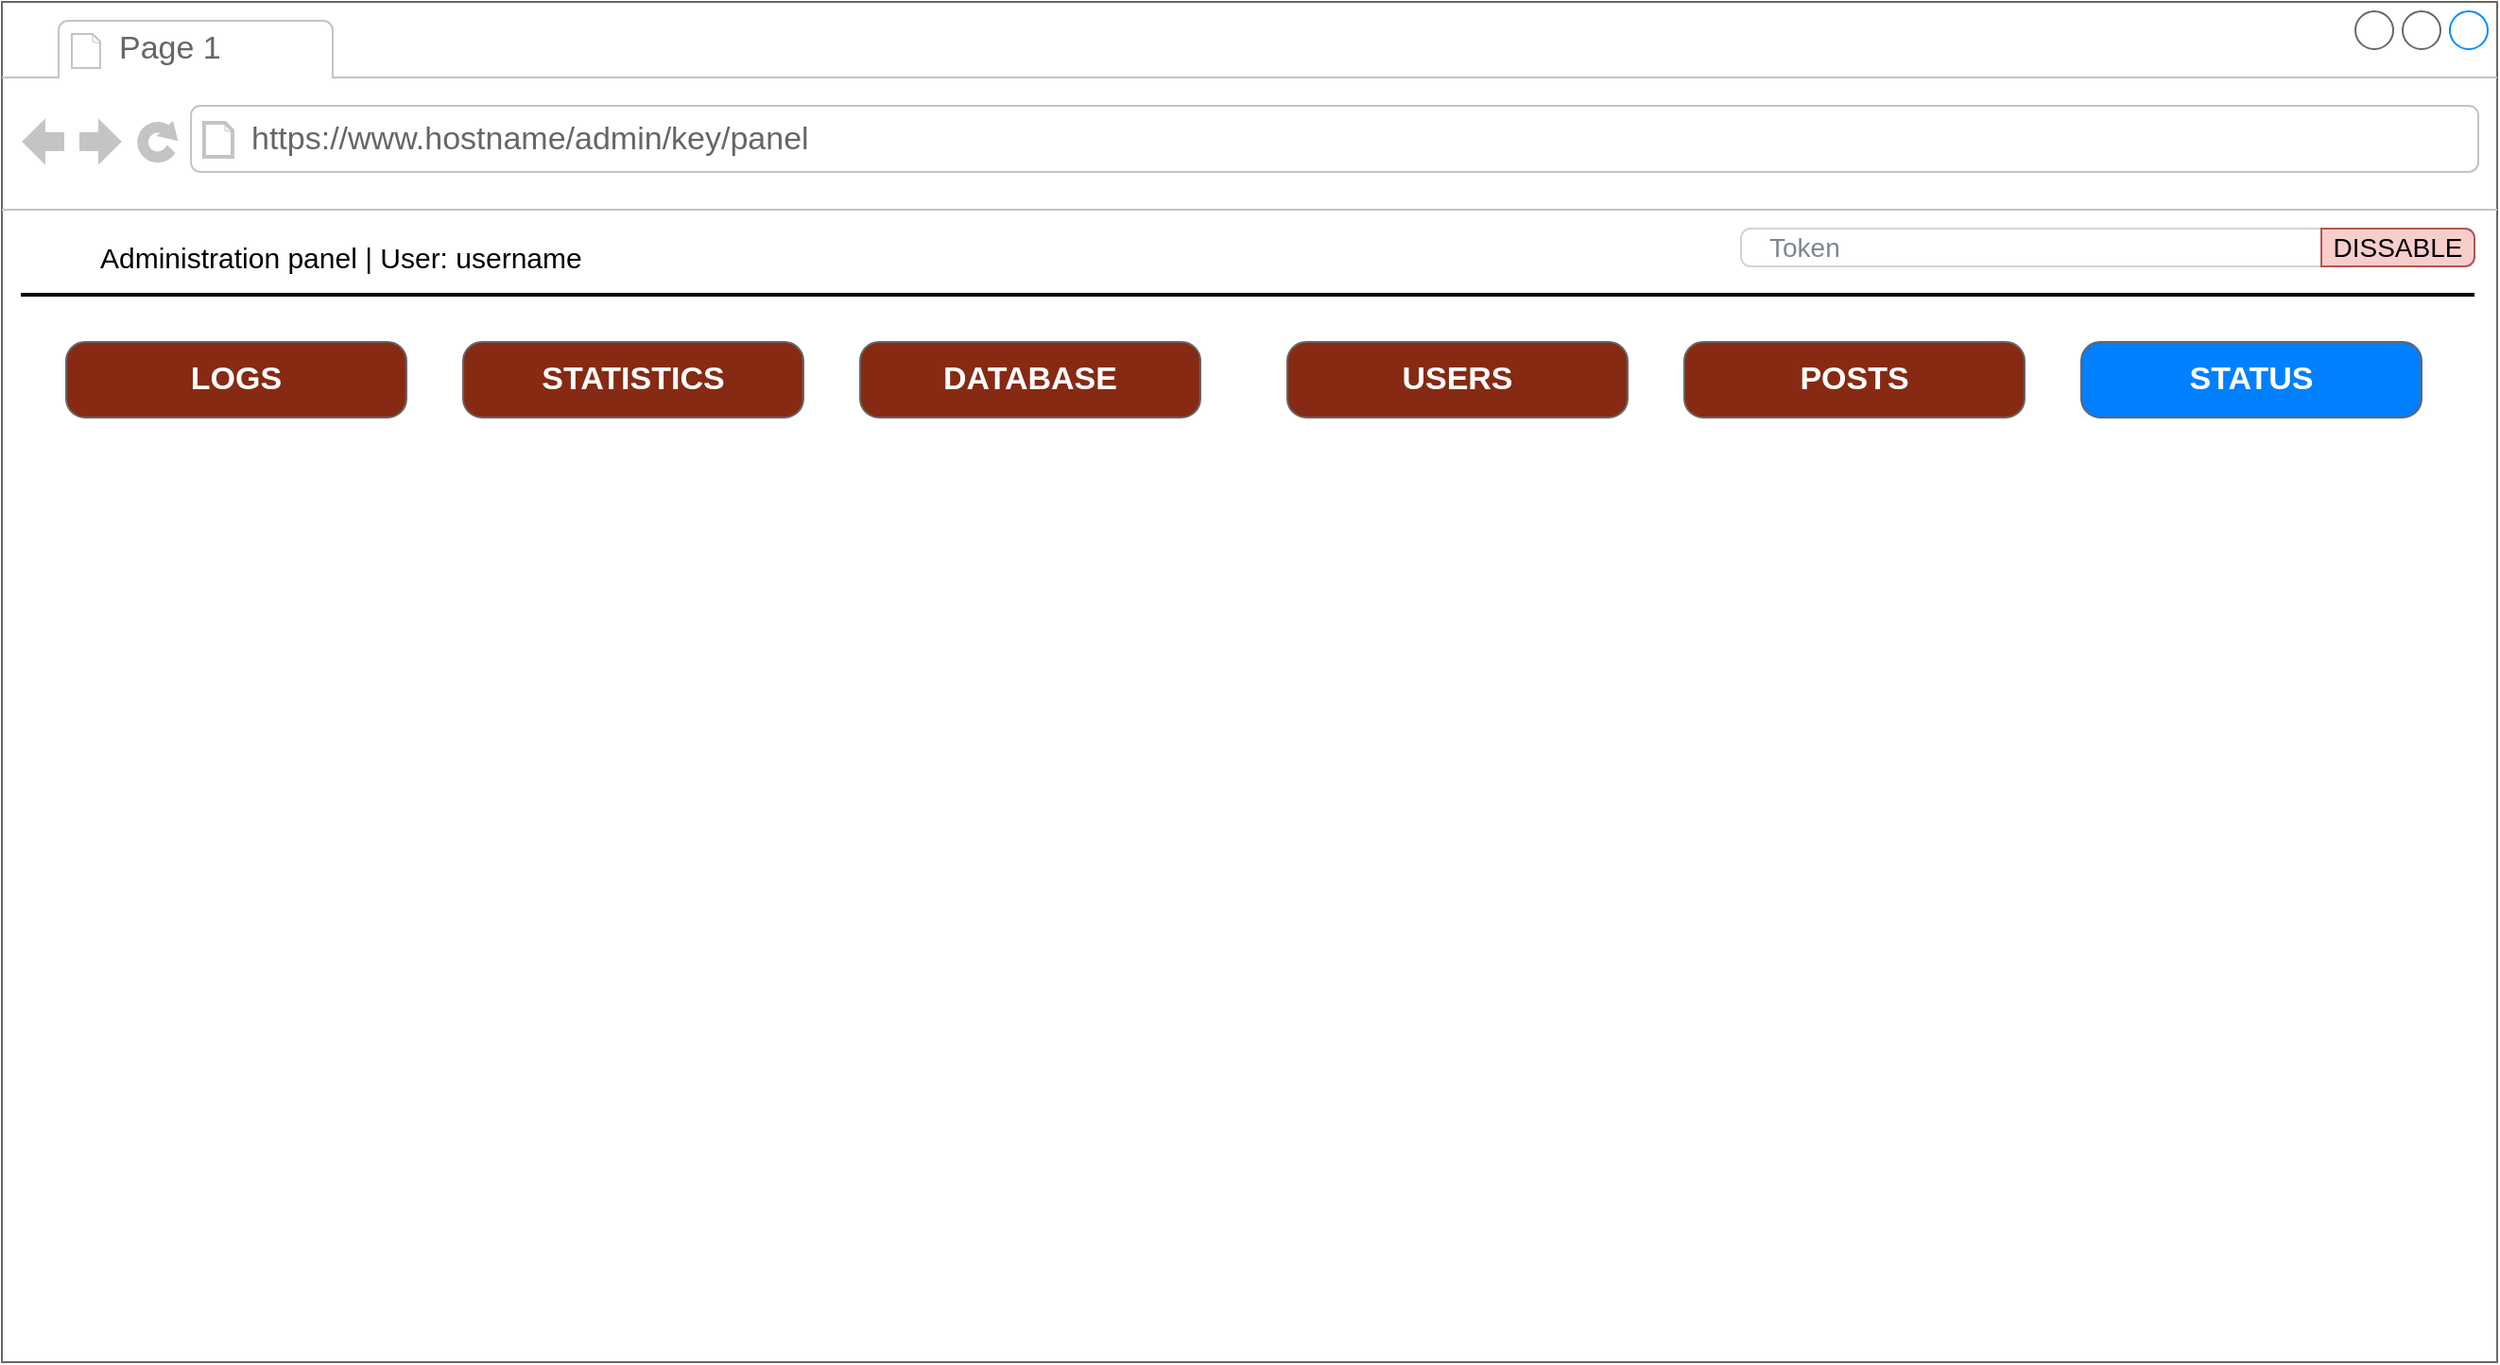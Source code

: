 <mxfile version="24.7.16">
  <diagram name="Страница — 1" id="I9b2rhlldtggpzdVo2Wk">
    <mxGraphModel dx="4300" dy="-2899" grid="1" gridSize="10" guides="1" tooltips="1" connect="1" arrows="1" fold="1" page="1" pageScale="1" pageWidth="827" pageHeight="1169" background="#ffffff" math="0" shadow="0">
      <root>
        <mxCell id="0" />
        <mxCell id="1" parent="0" />
        <mxCell id="IYKv4-9v9WQwq1Tj8tWP-290" value="" style="strokeWidth=1;shadow=0;dashed=0;align=left;html=1;shape=mxgraph.mockup.containers.browserWindow;rSize=0;strokeColor=#666666;strokeColor2=#008cff;strokeColor3=#c4c4c4;mainText=,;recursiveResize=0;" parent="1" vertex="1">
          <mxGeometry x="-246" y="4901" width="1320" height="720" as="geometry" />
        </mxCell>
        <mxCell id="IYKv4-9v9WQwq1Tj8tWP-291" value="Page 1" style="strokeWidth=1;shadow=0;dashed=0;align=center;html=1;shape=mxgraph.mockup.containers.anchor;fontSize=17;fontColor=#666666;align=left;whiteSpace=wrap;" parent="IYKv4-9v9WQwq1Tj8tWP-290" vertex="1">
          <mxGeometry x="60" y="12" width="110" height="26" as="geometry" />
        </mxCell>
        <mxCell id="IYKv4-9v9WQwq1Tj8tWP-292" value="https://www.hostname/admin/key/panel" style="strokeWidth=1;shadow=0;dashed=0;align=center;html=1;shape=mxgraph.mockup.containers.anchor;rSize=0;fontSize=17;fontColor=#666666;align=left;" parent="IYKv4-9v9WQwq1Tj8tWP-290" vertex="1">
          <mxGeometry x="130" y="60" width="250" height="26" as="geometry" />
        </mxCell>
        <mxCell id="IYKv4-9v9WQwq1Tj8tWP-293" value="Token" style="html=1;shadow=0;dashed=0;shape=mxgraph.bootstrap.rrect;rSize=5;strokeColor=#CED4DA;html=1;whiteSpace=wrap;fillColor=#FFFFFF;fontColor=#7D868C;align=left;spacingLeft=0;spacing=15;fontSize=14;" parent="IYKv4-9v9WQwq1Tj8tWP-290" vertex="1">
          <mxGeometry x="920" y="120" width="388" height="20" as="geometry" />
        </mxCell>
        <mxCell id="IYKv4-9v9WQwq1Tj8tWP-294" value="DISSABLE" style="html=1;shadow=0;dashed=0;shape=mxgraph.bootstrap.rightButton;strokeColor=#b85450;fillColor=#f8cecc;rSize=5;perimeter=none;whiteSpace=wrap;resizeHeight=1;fontSize=14;labelBackgroundColor=none;" parent="IYKv4-9v9WQwq1Tj8tWP-293" vertex="1">
          <mxGeometry x="1" width="81" height="20" relative="1" as="geometry">
            <mxPoint x="-81" as="offset" />
          </mxGeometry>
        </mxCell>
        <mxCell id="IYKv4-9v9WQwq1Tj8tWP-295" value="" style="line;strokeWidth=2;html=1;textOpacity=20;" parent="IYKv4-9v9WQwq1Tj8tWP-290" vertex="1">
          <mxGeometry x="10" y="150" width="1298" height="10" as="geometry" />
        </mxCell>
        <mxCell id="IYKv4-9v9WQwq1Tj8tWP-296" value="&lt;font style=&quot;font-size: 15px;&quot;&gt;Administration panel | User: username&lt;/font&gt;" style="text;html=1;align=left;verticalAlign=middle;whiteSpace=wrap;rounded=0;" parent="IYKv4-9v9WQwq1Tj8tWP-290" vertex="1">
          <mxGeometry x="50" y="120" width="320" height="30" as="geometry" />
        </mxCell>
        <mxCell id="IYKv4-9v9WQwq1Tj8tWP-297" value="" style="group" parent="IYKv4-9v9WQwq1Tj8tWP-290" vertex="1" connectable="0">
          <mxGeometry x="34" y="180" width="1230" height="40" as="geometry" />
        </mxCell>
        <mxCell id="IYKv4-9v9WQwq1Tj8tWP-298" value="LOGS" style="strokeWidth=1;shadow=0;dashed=0;align=center;html=1;shape=mxgraph.mockup.buttons.button;strokeColor=#666666;fontColor=#ffffff;mainText=;buttonStyle=round;fontSize=17;fontStyle=1;fillColor=#872A13;whiteSpace=wrap;" parent="IYKv4-9v9WQwq1Tj8tWP-297" vertex="1">
          <mxGeometry width="180" height="40" as="geometry" />
        </mxCell>
        <mxCell id="IYKv4-9v9WQwq1Tj8tWP-299" value="STATISTICS" style="strokeWidth=1;shadow=0;dashed=0;align=center;html=1;shape=mxgraph.mockup.buttons.button;strokeColor=#666666;fontColor=#ffffff;mainText=;buttonStyle=round;fontSize=17;fontStyle=1;fillColor=#872A13;whiteSpace=wrap;" parent="IYKv4-9v9WQwq1Tj8tWP-297" vertex="1">
          <mxGeometry x="210" width="180" height="40" as="geometry" />
        </mxCell>
        <mxCell id="IYKv4-9v9WQwq1Tj8tWP-300" value="DATABASE" style="strokeWidth=1;shadow=0;dashed=0;align=center;html=1;shape=mxgraph.mockup.buttons.button;strokeColor=#666666;fontColor=#ffffff;mainText=;buttonStyle=round;fontSize=17;fontStyle=1;fillColor=#872A13;whiteSpace=wrap;" parent="IYKv4-9v9WQwq1Tj8tWP-297" vertex="1">
          <mxGeometry x="420" width="180" height="40" as="geometry" />
        </mxCell>
        <mxCell id="IYKv4-9v9WQwq1Tj8tWP-301" value="USERS" style="strokeWidth=1;shadow=0;dashed=0;align=center;html=1;shape=mxgraph.mockup.buttons.button;strokeColor=#666666;fontColor=#ffffff;mainText=;buttonStyle=round;fontSize=17;fontStyle=1;fillColor=#872A13;whiteSpace=wrap;" parent="IYKv4-9v9WQwq1Tj8tWP-297" vertex="1">
          <mxGeometry x="646" width="180" height="40" as="geometry" />
        </mxCell>
        <mxCell id="IYKv4-9v9WQwq1Tj8tWP-302" value="POSTS" style="strokeWidth=1;shadow=0;dashed=0;align=center;html=1;shape=mxgraph.mockup.buttons.button;strokeColor=#666666;fontColor=#ffffff;mainText=;buttonStyle=round;fontSize=17;fontStyle=1;fillColor=#872A13;whiteSpace=wrap;" parent="IYKv4-9v9WQwq1Tj8tWP-297" vertex="1">
          <mxGeometry x="856" width="180" height="40" as="geometry" />
        </mxCell>
        <mxCell id="IYKv4-9v9WQwq1Tj8tWP-303" value="STATUS" style="strokeWidth=1;shadow=0;dashed=0;align=center;html=1;shape=mxgraph.mockup.buttons.button;strokeColor=#666666;fontColor=#ffffff;mainText=;buttonStyle=round;fontSize=17;fontStyle=1;fillColor=#007FFF;whiteSpace=wrap;" parent="IYKv4-9v9WQwq1Tj8tWP-297" vertex="1">
          <mxGeometry x="1066" width="180" height="40" as="geometry" />
        </mxCell>
      </root>
    </mxGraphModel>
  </diagram>
</mxfile>
